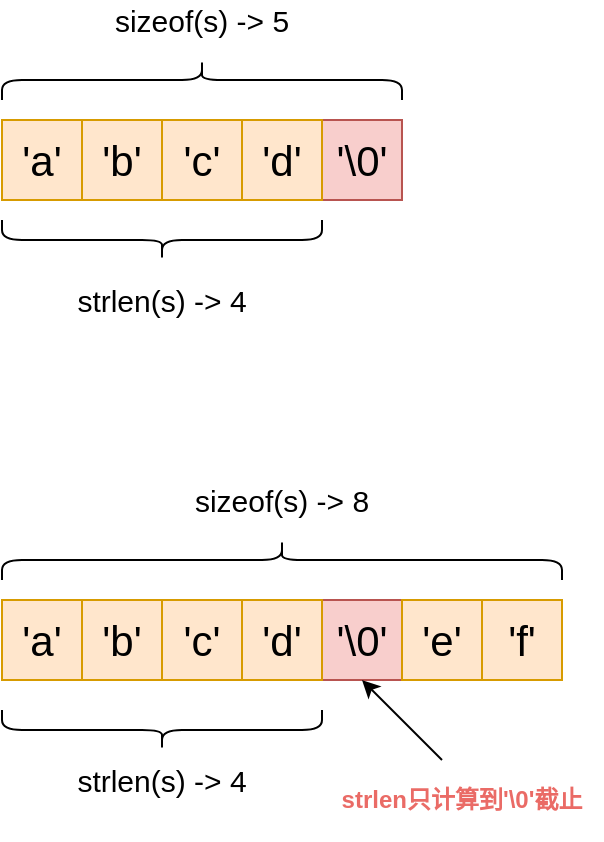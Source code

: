 <mxfile version="15.1.2" type="github">
  <diagram id="NBlxp53tEvIo2HRYmzci" name="Page-1">
    <mxGraphModel dx="1350" dy="774" grid="1" gridSize="10" guides="1" tooltips="1" connect="1" arrows="1" fold="1" page="1" pageScale="1" pageWidth="827" pageHeight="1169" math="0" shadow="0">
      <root>
        <mxCell id="0" />
        <mxCell id="1" parent="0" />
        <mxCell id="t1f41EnN9VQ0A4pPDgWM-1" value="&lt;font style=&quot;font-size: 21px&quot;&gt;&#39;a&#39;&lt;/font&gt;" style="rounded=0;whiteSpace=wrap;html=1;fillColor=#ffe6cc;strokeColor=#d79b00;" vertex="1" parent="1">
          <mxGeometry x="160" y="280" width="40" height="40" as="geometry" />
        </mxCell>
        <mxCell id="t1f41EnN9VQ0A4pPDgWM-6" value="&lt;font style=&quot;font-size: 21px&quot;&gt;&#39;b&#39;&lt;/font&gt;" style="rounded=0;whiteSpace=wrap;html=1;fillColor=#ffe6cc;strokeColor=#d79b00;" vertex="1" parent="1">
          <mxGeometry x="200" y="280" width="40" height="40" as="geometry" />
        </mxCell>
        <mxCell id="t1f41EnN9VQ0A4pPDgWM-7" value="&lt;font style=&quot;font-size: 21px&quot;&gt;&#39;\0&#39;&lt;/font&gt;" style="rounded=0;whiteSpace=wrap;html=1;fillColor=#f8cecc;strokeColor=#b85450;" vertex="1" parent="1">
          <mxGeometry x="320" y="280" width="40" height="40" as="geometry" />
        </mxCell>
        <mxCell id="t1f41EnN9VQ0A4pPDgWM-8" value="&lt;font style=&quot;font-size: 21px&quot;&gt;&#39;d&#39;&lt;/font&gt;" style="rounded=0;whiteSpace=wrap;html=1;fillColor=#ffe6cc;strokeColor=#d79b00;" vertex="1" parent="1">
          <mxGeometry x="280" y="280" width="40" height="40" as="geometry" />
        </mxCell>
        <mxCell id="t1f41EnN9VQ0A4pPDgWM-9" value="&lt;font style=&quot;font-size: 21px&quot;&gt;&#39;c&#39;&lt;/font&gt;" style="rounded=0;whiteSpace=wrap;html=1;fillColor=#ffe6cc;strokeColor=#d79b00;" vertex="1" parent="1">
          <mxGeometry x="240" y="280" width="40" height="40" as="geometry" />
        </mxCell>
        <mxCell id="t1f41EnN9VQ0A4pPDgWM-10" value="&lt;font style=&quot;font-size: 21px&quot;&gt;&#39;a&#39;&lt;/font&gt;" style="rounded=0;whiteSpace=wrap;html=1;fillColor=#ffe6cc;strokeColor=#d79b00;" vertex="1" parent="1">
          <mxGeometry x="160" y="520" width="40" height="40" as="geometry" />
        </mxCell>
        <mxCell id="t1f41EnN9VQ0A4pPDgWM-11" value="&lt;font style=&quot;font-size: 21px&quot;&gt;&#39;b&#39;&lt;/font&gt;" style="rounded=0;whiteSpace=wrap;html=1;fillColor=#ffe6cc;strokeColor=#d79b00;" vertex="1" parent="1">
          <mxGeometry x="200" y="520" width="40" height="40" as="geometry" />
        </mxCell>
        <mxCell id="t1f41EnN9VQ0A4pPDgWM-12" value="&lt;font style=&quot;font-size: 21px&quot;&gt;&#39;\0&#39;&lt;/font&gt;" style="rounded=0;whiteSpace=wrap;html=1;fillColor=#f8cecc;strokeColor=#b85450;" vertex="1" parent="1">
          <mxGeometry x="320" y="520" width="40" height="40" as="geometry" />
        </mxCell>
        <mxCell id="t1f41EnN9VQ0A4pPDgWM-13" value="&lt;font style=&quot;font-size: 21px&quot;&gt;&#39;d&#39;&lt;/font&gt;" style="rounded=0;whiteSpace=wrap;html=1;fillColor=#ffe6cc;strokeColor=#d79b00;" vertex="1" parent="1">
          <mxGeometry x="280" y="520" width="40" height="40" as="geometry" />
        </mxCell>
        <mxCell id="t1f41EnN9VQ0A4pPDgWM-14" value="&lt;font style=&quot;font-size: 21px&quot;&gt;&#39;c&#39;&lt;/font&gt;" style="rounded=0;whiteSpace=wrap;html=1;fillColor=#ffe6cc;strokeColor=#d79b00;" vertex="1" parent="1">
          <mxGeometry x="240" y="520" width="40" height="40" as="geometry" />
        </mxCell>
        <mxCell id="t1f41EnN9VQ0A4pPDgWM-15" value="&lt;font style=&quot;font-size: 21px&quot;&gt;&#39;f&#39;&lt;/font&gt;" style="rounded=0;whiteSpace=wrap;html=1;fillColor=#ffe6cc;strokeColor=#d79b00;" vertex="1" parent="1">
          <mxGeometry x="400" y="520" width="40" height="40" as="geometry" />
        </mxCell>
        <mxCell id="t1f41EnN9VQ0A4pPDgWM-16" value="&lt;font style=&quot;font-size: 21px&quot;&gt;&#39;e&#39;&lt;/font&gt;" style="rounded=0;whiteSpace=wrap;html=1;fillColor=#ffe6cc;strokeColor=#d79b00;" vertex="1" parent="1">
          <mxGeometry x="360" y="520" width="40" height="40" as="geometry" />
        </mxCell>
        <mxCell id="t1f41EnN9VQ0A4pPDgWM-17" value="" style="shape=curlyBracket;whiteSpace=wrap;html=1;rounded=1;flipH=1;rotation=-90;" vertex="1" parent="1">
          <mxGeometry x="250" y="160" width="20" height="200" as="geometry" />
        </mxCell>
        <mxCell id="t1f41EnN9VQ0A4pPDgWM-18" value="" style="shape=curlyBracket;whiteSpace=wrap;html=1;rounded=1;flipH=1;rotation=-90;" vertex="1" parent="1">
          <mxGeometry x="290" y="360" width="20" height="280" as="geometry" />
        </mxCell>
        <mxCell id="t1f41EnN9VQ0A4pPDgWM-19" value="" style="shape=curlyBracket;whiteSpace=wrap;html=1;rounded=1;flipH=1;rotation=90;" vertex="1" parent="1">
          <mxGeometry x="230" y="260" width="20" height="160" as="geometry" />
        </mxCell>
        <mxCell id="t1f41EnN9VQ0A4pPDgWM-20" value="" style="shape=curlyBracket;whiteSpace=wrap;html=1;rounded=1;flipH=1;rotation=90;" vertex="1" parent="1">
          <mxGeometry x="230" y="505" width="20" height="160" as="geometry" />
        </mxCell>
        <mxCell id="t1f41EnN9VQ0A4pPDgWM-21" value="&lt;font style=&quot;font-size: 15px&quot;&gt;sizeof(s) -&amp;gt; 5&lt;/font&gt;" style="text;html=1;strokeColor=none;fillColor=none;align=center;verticalAlign=middle;whiteSpace=wrap;rounded=0;" vertex="1" parent="1">
          <mxGeometry x="200" y="220" width="120" height="20" as="geometry" />
        </mxCell>
        <mxCell id="t1f41EnN9VQ0A4pPDgWM-22" value="&lt;font style=&quot;font-size: 15px&quot;&gt;strlen(s) -&amp;gt; 4&lt;/font&gt;" style="text;html=1;strokeColor=none;fillColor=none;align=center;verticalAlign=middle;whiteSpace=wrap;rounded=0;" vertex="1" parent="1">
          <mxGeometry x="180" y="360" width="120" height="20" as="geometry" />
        </mxCell>
        <mxCell id="t1f41EnN9VQ0A4pPDgWM-23" value="&lt;font style=&quot;font-size: 15px&quot;&gt;sizeof(s) -&amp;gt; 8&lt;/font&gt;" style="text;html=1;strokeColor=none;fillColor=none;align=center;verticalAlign=middle;whiteSpace=wrap;rounded=0;" vertex="1" parent="1">
          <mxGeometry x="240" y="460" width="120" height="20" as="geometry" />
        </mxCell>
        <mxCell id="t1f41EnN9VQ0A4pPDgWM-24" value="&lt;font style=&quot;font-size: 15px&quot;&gt;strlen(s) -&amp;gt; 4&lt;/font&gt;" style="text;html=1;strokeColor=none;fillColor=none;align=center;verticalAlign=middle;whiteSpace=wrap;rounded=0;" vertex="1" parent="1">
          <mxGeometry x="180" y="600" width="120" height="20" as="geometry" />
        </mxCell>
        <mxCell id="t1f41EnN9VQ0A4pPDgWM-25" value="" style="endArrow=classic;html=1;entryX=0.5;entryY=1;entryDx=0;entryDy=0;" edge="1" parent="1" target="t1f41EnN9VQ0A4pPDgWM-12">
          <mxGeometry width="50" height="50" relative="1" as="geometry">
            <mxPoint x="380" y="600" as="sourcePoint" />
            <mxPoint x="340" y="580" as="targetPoint" />
          </mxGeometry>
        </mxCell>
        <mxCell id="t1f41EnN9VQ0A4pPDgWM-26" value="&lt;font color=&quot;#ea6b66&quot;&gt;&lt;b&gt;strlen只计算到&#39;\0&#39;截止&lt;/b&gt;&lt;/font&gt;" style="text;html=1;strokeColor=none;fillColor=none;align=center;verticalAlign=middle;whiteSpace=wrap;rounded=0;" vertex="1" parent="1">
          <mxGeometry x="320" y="600" width="140" height="40" as="geometry" />
        </mxCell>
      </root>
    </mxGraphModel>
  </diagram>
</mxfile>
